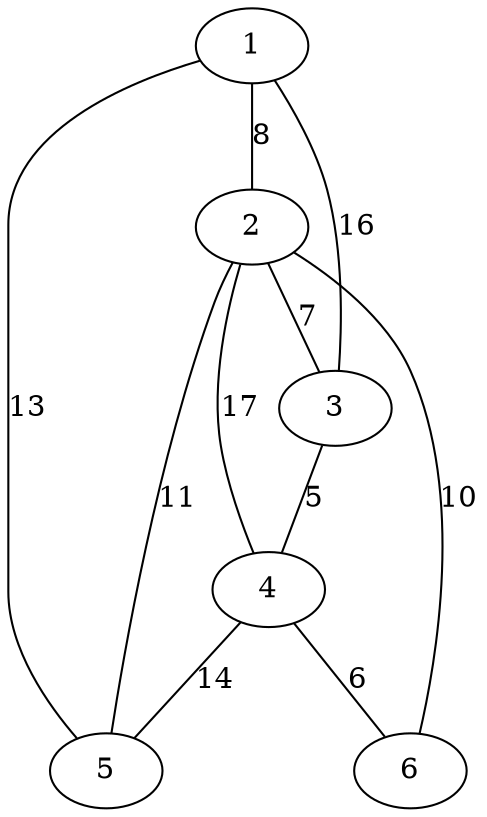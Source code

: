 strict graph {
     1  --    2 [label="8"];
     1  --    5 [label="13"];
     1  --    3 [label="16"];
     2  --    3 [label="7"];
     2  --    1 [label="8"];
     2  --    6 [label="10"];
     2  --    5 [label="11"];
     2  --    4 [label="17"];
     3  --    4 [label="5"];
     3  --    2 [label="7"];
     3  --    1 [label="16"];
     4  --    3 [label="5"];
     4  --    6 [label="6"];
     4  --    5 [label="14"];
     4  --    2 [label="17"];
     5  --    2 [label="11"];
     5  --    1 [label="13"];
     5  --    4 [label="14"];
     6  --    4 [label="6"];
     6  --    2 [label="10"];
}
